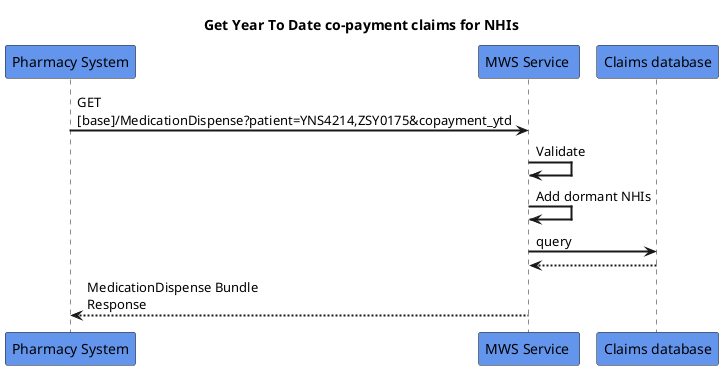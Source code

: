 @startuml
skinparam sequenceArrowThickness 2
skinparam roundcorner 5
skinparam maxmessagesize 180
skinparam sequenceParticipant bold
title Get Year To Date co-payment claims for NHIs
participant "Pharmacy System" as A #CornflowerBlue
participant "MWS Service " as B #CornflowerBlue
participant "Claims database" as C #CornflowerBlue

A -> B: GET [base]/MedicationDispense?patient=YNS4214,ZSY0175&copayment_ytd
B -> B: Validate
B -> B: Add dormant NHIs
B -> C: query
C -[dashed]-> B:

B -[dashed]-> A: MedicationDispense Bundle Response 

@enduml
